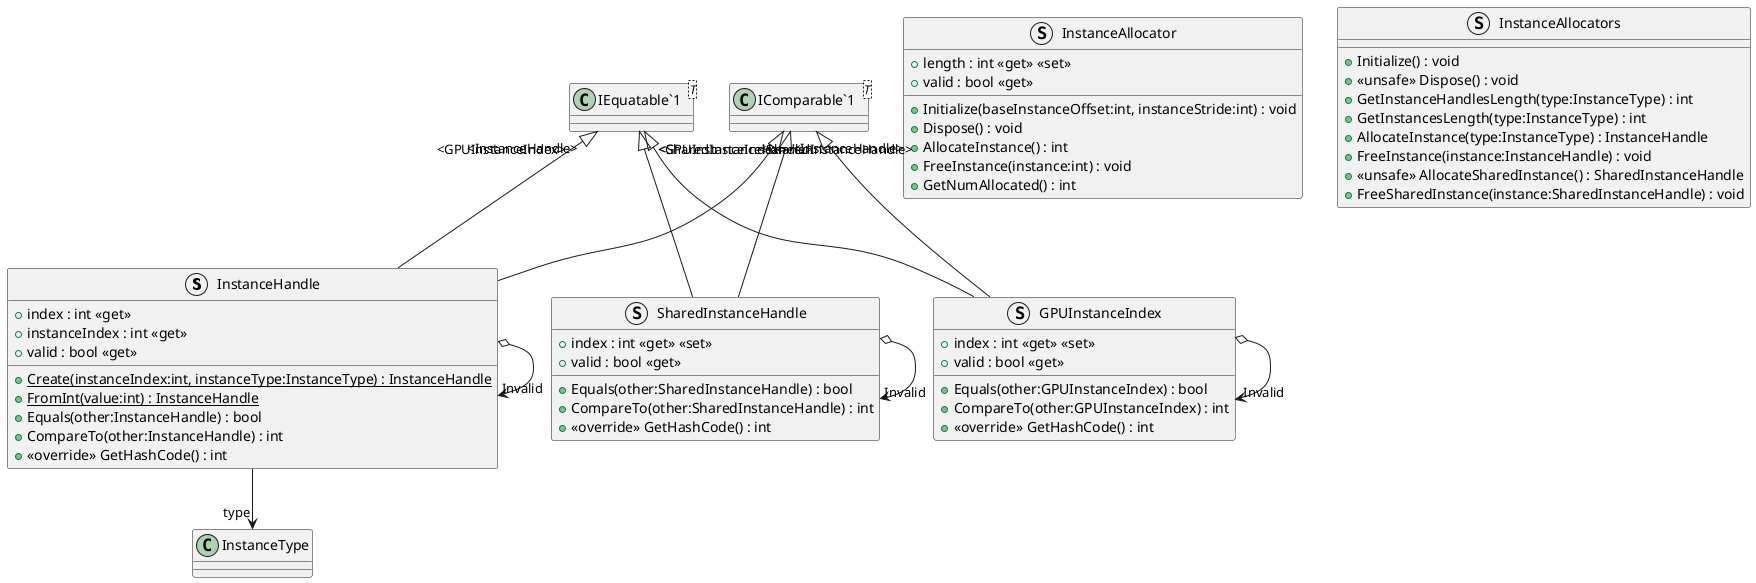 @startuml
struct InstanceHandle {
    + index : int <<get>>
    + instanceIndex : int <<get>>
    + valid : bool <<get>>
    + {static} Create(instanceIndex:int, instanceType:InstanceType) : InstanceHandle
    + {static} FromInt(value:int) : InstanceHandle
    + Equals(other:InstanceHandle) : bool
    + CompareTo(other:InstanceHandle) : int
    + <<override>> GetHashCode() : int
}
struct SharedInstanceHandle {
    + index : int <<get>> <<set>>
    + valid : bool <<get>>
    + Equals(other:SharedInstanceHandle) : bool
    + CompareTo(other:SharedInstanceHandle) : int
    + <<override>> GetHashCode() : int
}
struct GPUInstanceIndex {
    + index : int <<get>> <<set>>
    + valid : bool <<get>>
    + Equals(other:GPUInstanceIndex) : bool
    + CompareTo(other:GPUInstanceIndex) : int
    + <<override>> GetHashCode() : int
}
struct InstanceAllocator {
    + length : int <<get>> <<set>>
    + valid : bool <<get>>
    + Initialize(baseInstanceOffset:int, instanceStride:int) : void
    + Dispose() : void
    + AllocateInstance() : int
    + FreeInstance(instance:int) : void
    + GetNumAllocated() : int
}
struct InstanceAllocators {
    + Initialize() : void
    + <<unsafe>> Dispose() : void
    + GetInstanceHandlesLength(type:InstanceType) : int
    + GetInstancesLength(type:InstanceType) : int
    + AllocateInstance(type:InstanceType) : InstanceHandle
    + FreeInstance(instance:InstanceHandle) : void
    + <<unsafe>> AllocateSharedInstance() : SharedInstanceHandle
    + FreeSharedInstance(instance:SharedInstanceHandle) : void
}
class "IEquatable`1"<T> {
}
class "IComparable`1"<T> {
}
"IEquatable`1" "<InstanceHandle>" <|-- InstanceHandle
"IComparable`1" "<InstanceHandle>" <|-- InstanceHandle
InstanceHandle --> "type" InstanceType
InstanceHandle o-> "Invalid" InstanceHandle
"IEquatable`1" "<SharedInstanceHandle>" <|-- SharedInstanceHandle
"IComparable`1" "<SharedInstanceHandle>" <|-- SharedInstanceHandle
SharedInstanceHandle o-> "Invalid" SharedInstanceHandle
"IEquatable`1" "<GPUInstanceIndex>" <|-- GPUInstanceIndex
"IComparable`1" "<GPUInstanceIndex>" <|-- GPUInstanceIndex
GPUInstanceIndex o-> "Invalid" GPUInstanceIndex
@enduml
